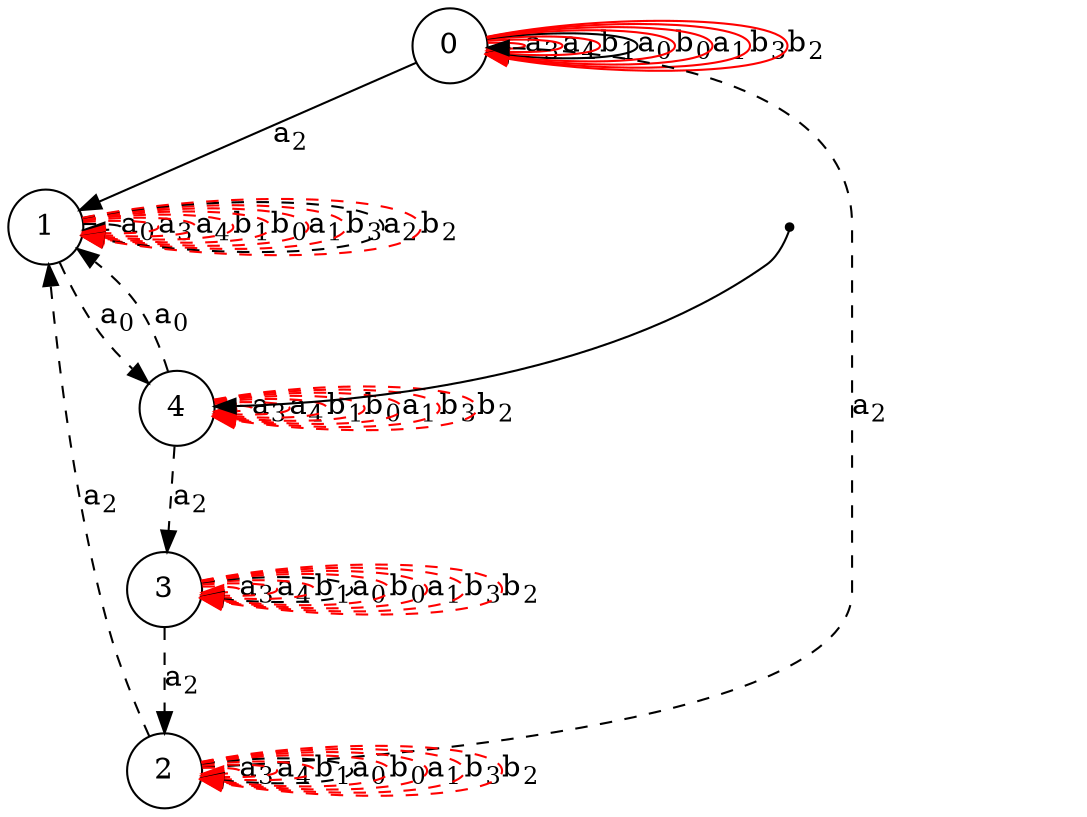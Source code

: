 digraph G {
"n0"[label= <0> shape=circle color="black" style=wedged fillcolor="white" style=filled];
"n1"[label= <1> shape=circle color="black" style=wedged fillcolor="white" style=filled];
"n2"[label= <2> shape=circle color="black" style=wedged fillcolor="white" style=filled];
"n3"[label= <3> shape=circle color="black" style=wedged fillcolor="white" style=filled];
"n4"[label= <4> shape=circle color="black" style=wedged fillcolor="white" style=filled];
"ArbitraryUnusedNameNoWorriesJustGrooving5"[fontSize=1 shape=point];
{"ArbitraryUnusedNameNoWorriesJustGrooving5"}->{"n4"};
{"n0"}->{"n1"}[label = <a<sub>2</sub>> color="black" arrowhead="normal" style=""];
{"n0"}->{"n0"}[label = <a<sub>3</sub>> color="red" arrowhead="normal" style=""];
{"n0"}->{"n0"}[label = <a<sub>4</sub>> color="red" arrowhead="normal" style=""];
{"n0"}->{"n0"}[label = <b<sub>1</sub>> color="red" arrowhead="normal" style=""];
{"n0"}->{"n0"}[label = <a<sub>0</sub>> color="black" arrowhead="normal" style=""];
{"n0"}->{"n0"}[label = <b<sub>0</sub>> color="red" arrowhead="normal" style=""];
{"n0"}->{"n0"}[label = <a<sub>1</sub>> color="red" arrowhead="normal" style=""];
{"n0"}->{"n0"}[label = <b<sub>3</sub>> color="red" arrowhead="normal" style=""];
{"n0"}->{"n0"}[label = <b<sub>2</sub>> color="red" arrowhead="normal" style=""];
{"n1"}->{"n4"}[label = <a<sub>0</sub>> color="black" arrowhead="normal" style="dashed"];
{"n1"}->{"n1"}[label = <a<sub>0</sub>> color="black" arrowhead="normal" style="dashed"];
{"n1"}->{"n1"}[label = <a<sub>3</sub>> color="red" arrowhead="normal" style="dashed"];
{"n1"}->{"n1"}[label = <a<sub>4</sub>> color="red" arrowhead="normal" style="dashed"];
{"n1"}->{"n1"}[label = <b<sub>1</sub>> color="red" arrowhead="normal" style="dashed"];
{"n1"}->{"n1"}[label = <b<sub>0</sub>> color="red" arrowhead="normal" style="dashed"];
{"n1"}->{"n1"}[label = <a<sub>1</sub>> color="red" arrowhead="normal" style="dashed"];
{"n1"}->{"n1"}[label = <b<sub>3</sub>> color="red" arrowhead="normal" style="dashed"];
{"n1"}->{"n1"}[label = <a<sub>2</sub>> color="black" arrowhead="normal" style="dashed"];
{"n1"}->{"n1"}[label = <b<sub>2</sub>> color="red" arrowhead="normal" style="dashed"];
{"n2"}->{"n1"}[label = <a<sub>2</sub>> color="black" arrowhead="normal" style="dashed"];
{"n2"}->{"n0"}[label = <a<sub>2</sub>> color="black" arrowhead="normal" style="dashed"];
{"n2"}->{"n2"}[label = <a<sub>3</sub>> color="red" arrowhead="normal" style="dashed"];
{"n2"}->{"n2"}[label = <a<sub>4</sub>> color="red" arrowhead="normal" style="dashed"];
{"n2"}->{"n2"}[label = <b<sub>1</sub>> color="red" arrowhead="normal" style="dashed"];
{"n2"}->{"n2"}[label = <a<sub>0</sub>> color="black" arrowhead="normal" style="dashed"];
{"n2"}->{"n2"}[label = <b<sub>0</sub>> color="red" arrowhead="normal" style="dashed"];
{"n2"}->{"n2"}[label = <a<sub>1</sub>> color="red" arrowhead="normal" style="dashed"];
{"n2"}->{"n2"}[label = <b<sub>3</sub>> color="red" arrowhead="normal" style="dashed"];
{"n2"}->{"n2"}[label = <b<sub>2</sub>> color="red" arrowhead="normal" style="dashed"];
{"n3"}->{"n2"}[label = <a<sub>2</sub>> color="black" arrowhead="normal" style="dashed"];
{"n3"}->{"n3"}[label = <a<sub>3</sub>> color="red" arrowhead="normal" style="dashed"];
{"n3"}->{"n3"}[label = <a<sub>4</sub>> color="red" arrowhead="normal" style="dashed"];
{"n3"}->{"n3"}[label = <b<sub>1</sub>> color="red" arrowhead="normal" style="dashed"];
{"n3"}->{"n3"}[label = <a<sub>0</sub>> color="black" arrowhead="normal" style="dashed"];
{"n3"}->{"n3"}[label = <b<sub>0</sub>> color="red" arrowhead="normal" style="dashed"];
{"n3"}->{"n3"}[label = <a<sub>1</sub>> color="red" arrowhead="normal" style="dashed"];
{"n3"}->{"n3"}[label = <b<sub>3</sub>> color="red" arrowhead="normal" style="dashed"];
{"n3"}->{"n3"}[label = <b<sub>2</sub>> color="red" arrowhead="normal" style="dashed"];
{"n4"}->{"n1"}[label = <a<sub>0</sub>> color="black" arrowhead="normal" style="dashed"];
{"n4"}->{"n3"}[label = <a<sub>2</sub>> color="black" arrowhead="normal" style="dashed"];
{"n4"}->{"n4"}[label = <a<sub>3</sub>> color="red" arrowhead="normal" style="dashed"];
{"n4"}->{"n4"}[label = <a<sub>4</sub>> color="red" arrowhead="normal" style="dashed"];
{"n4"}->{"n4"}[label = <b<sub>1</sub>> color="red" arrowhead="normal" style="dashed"];
{"n4"}->{"n4"}[label = <b<sub>0</sub>> color="red" arrowhead="normal" style="dashed"];
{"n4"}->{"n4"}[label = <a<sub>1</sub>> color="red" arrowhead="normal" style="dashed"];
{"n4"}->{"n4"}[label = <b<sub>3</sub>> color="red" arrowhead="normal" style="dashed"];
{"n4"}->{"n4"}[label = <b<sub>2</sub>> color="red" arrowhead="normal" style="dashed"];
}
